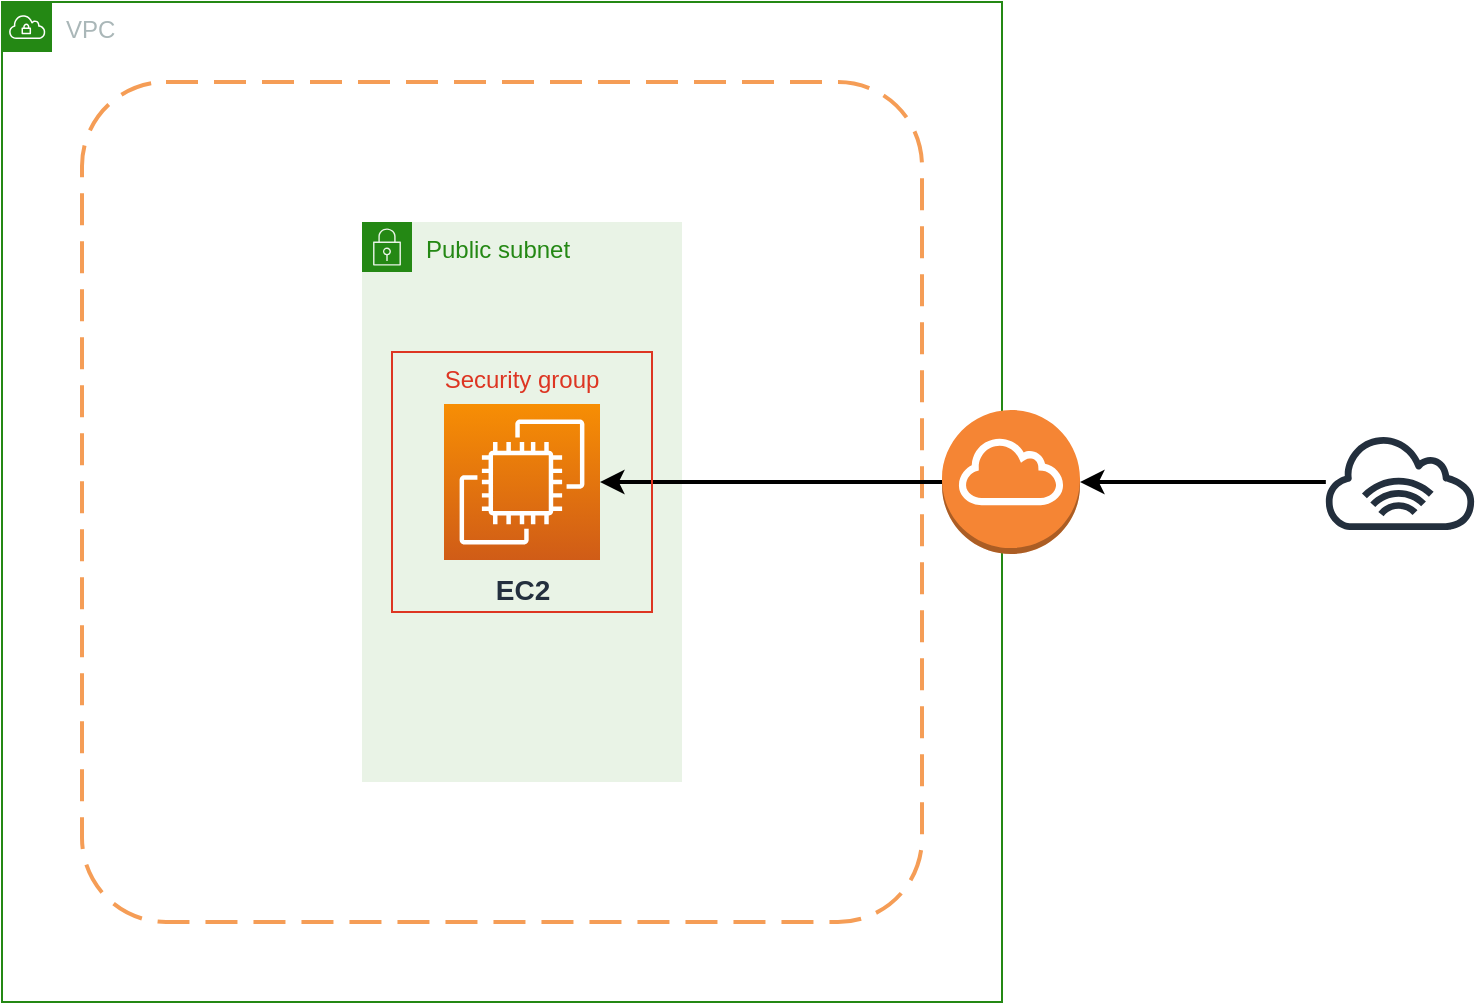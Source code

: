 <mxfile version="22.0.0" type="github">
  <diagram name="페이지-1" id="71-MmkiKvt0_qIJWWT0D">
    <mxGraphModel dx="415" dy="822" grid="1" gridSize="10" guides="1" tooltips="1" connect="1" arrows="1" fold="1" page="1" pageScale="1" pageWidth="827" pageHeight="1169" math="0" shadow="0">
      <root>
        <mxCell id="0" />
        <mxCell id="1" parent="0" />
        <mxCell id="NOrZjpN9d-PI-n-ljZmT-1" value="VPC" style="points=[[0,0],[0.25,0],[0.5,0],[0.75,0],[1,0],[1,0.25],[1,0.5],[1,0.75],[1,1],[0.75,1],[0.5,1],[0.25,1],[0,1],[0,0.75],[0,0.5],[0,0.25]];outlineConnect=0;gradientColor=none;html=1;whiteSpace=wrap;fontSize=12;fontStyle=0;container=0;pointerEvents=0;collapsible=0;recursiveResize=0;shape=mxgraph.aws4.group;grIcon=mxgraph.aws4.group_vpc;strokeColor=#248814;fillColor=none;verticalAlign=top;align=left;spacingLeft=30;fontColor=#AAB7B8;dashed=0;" parent="1" vertex="1">
          <mxGeometry x="872" y="180" width="500" height="500" as="geometry" />
        </mxCell>
        <mxCell id="LeDB6ocL1eZTY4g-DmYp-1" style="edgeStyle=orthogonalEdgeStyle;rounded=0;orthogonalLoop=1;jettySize=auto;html=1;strokeWidth=2;" edge="1" parent="1" source="NOrZjpN9d-PI-n-ljZmT-3" target="NOrZjpN9d-PI-n-ljZmT-5">
          <mxGeometry relative="1" as="geometry" />
        </mxCell>
        <mxCell id="NOrZjpN9d-PI-n-ljZmT-3" value="" style="sketch=0;outlineConnect=0;fontColor=#232F3E;gradientColor=none;fillColor=#232F3D;strokeColor=none;dashed=0;verticalLabelPosition=bottom;verticalAlign=top;align=center;html=1;fontSize=12;fontStyle=0;aspect=fixed;pointerEvents=1;shape=mxgraph.aws4.internet_alt1;" parent="1" vertex="1">
          <mxGeometry x="1532" y="396" width="78" height="48" as="geometry" />
        </mxCell>
        <mxCell id="NOrZjpN9d-PI-n-ljZmT-4" value="" style="rounded=1;arcSize=10;dashed=1;strokeColor=#F59D56;fillColor=none;gradientColor=none;dashPattern=8 4;strokeWidth=2;" parent="1" vertex="1">
          <mxGeometry x="912" y="220" width="420" height="420" as="geometry" />
        </mxCell>
        <mxCell id="NOrZjpN9d-PI-n-ljZmT-5" value="" style="outlineConnect=0;dashed=0;verticalLabelPosition=bottom;verticalAlign=top;align=center;html=1;shape=mxgraph.aws3.internet_gateway;fillColor=#F58534;gradientColor=none;" parent="1" vertex="1">
          <mxGeometry x="1342" y="384" width="69" height="72" as="geometry" />
        </mxCell>
        <mxCell id="NOrZjpN9d-PI-n-ljZmT-6" value="Public subnet" style="points=[[0,0],[0.25,0],[0.5,0],[0.75,0],[1,0],[1,0.25],[1,0.5],[1,0.75],[1,1],[0.75,1],[0.5,1],[0.25,1],[0,1],[0,0.75],[0,0.5],[0,0.25]];outlineConnect=0;gradientColor=none;html=1;whiteSpace=wrap;fontSize=12;fontStyle=0;container=1;pointerEvents=0;collapsible=0;recursiveResize=0;shape=mxgraph.aws4.group;grIcon=mxgraph.aws4.group_security_group;grStroke=0;strokeColor=#248814;fillColor=#E9F3E6;verticalAlign=top;align=left;spacingLeft=30;fontColor=#248814;dashed=0;" parent="1" vertex="1">
          <mxGeometry x="1052" y="290" width="160" height="280" as="geometry" />
        </mxCell>
        <mxCell id="NOrZjpN9d-PI-n-ljZmT-7" value="&lt;b&gt;&lt;font style=&quot;font-size: 14px;&quot;&gt;EC2&lt;/font&gt;&lt;/b&gt;" style="sketch=0;points=[[0,0,0],[0.25,0,0],[0.5,0,0],[0.75,0,0],[1,0,0],[0,1,0],[0.25,1,0],[0.5,1,0],[0.75,1,0],[1,1,0],[0,0.25,0],[0,0.5,0],[0,0.75,0],[1,0.25,0],[1,0.5,0],[1,0.75,0]];outlineConnect=0;fontColor=#232F3E;gradientColor=#F78E04;gradientDirection=north;fillColor=#D05C17;strokeColor=#ffffff;dashed=0;verticalLabelPosition=bottom;verticalAlign=top;align=center;html=1;fontSize=12;fontStyle=0;aspect=fixed;shape=mxgraph.aws4.resourceIcon;resIcon=mxgraph.aws4.ec2;" parent="NOrZjpN9d-PI-n-ljZmT-6" vertex="1">
          <mxGeometry x="41" y="91" width="78" height="78" as="geometry" />
        </mxCell>
        <mxCell id="NOrZjpN9d-PI-n-ljZmT-8" style="edgeStyle=orthogonalEdgeStyle;rounded=0;orthogonalLoop=1;jettySize=auto;html=1;entryX=1;entryY=0.5;entryDx=0;entryDy=0;entryPerimeter=0;strokeWidth=2;" parent="1" source="NOrZjpN9d-PI-n-ljZmT-5" target="NOrZjpN9d-PI-n-ljZmT-7" edge="1">
          <mxGeometry relative="1" as="geometry" />
        </mxCell>
        <mxCell id="NOrZjpN9d-PI-n-ljZmT-9" value="Security group" style="fillColor=none;strokeColor=#DD3522;verticalAlign=top;fontStyle=0;fontColor=#DD3522;whiteSpace=wrap;html=1;" parent="1" vertex="1">
          <mxGeometry x="1067" y="355" width="130" height="130" as="geometry" />
        </mxCell>
      </root>
    </mxGraphModel>
  </diagram>
</mxfile>
